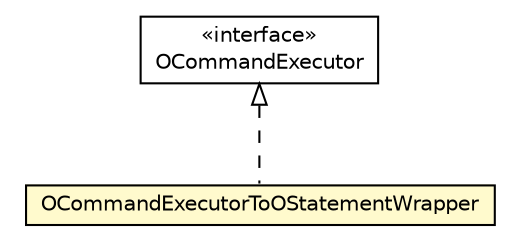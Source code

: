#!/usr/local/bin/dot
#
# Class diagram 
# Generated by UMLGraph version R5_6-24-gf6e263 (http://www.umlgraph.org/)
#

digraph G {
	edge [fontname="Helvetica",fontsize=10,labelfontname="Helvetica",labelfontsize=10];
	node [fontname="Helvetica",fontsize=10,shape=plaintext];
	nodesep=0.25;
	ranksep=0.5;
	// com.orientechnologies.orient.core.command.OCommandExecutor
	c1105995 [label=<<table title="com.orientechnologies.orient.core.command.OCommandExecutor" border="0" cellborder="1" cellspacing="0" cellpadding="2" port="p" href="../command/OCommandExecutor.html">
		<tr><td><table border="0" cellspacing="0" cellpadding="1">
<tr><td align="center" balign="center"> &#171;interface&#187; </td></tr>
<tr><td align="center" balign="center"> OCommandExecutor </td></tr>
		</table></td></tr>
		</table>>, URL="../command/OCommandExecutor.html", fontname="Helvetica", fontcolor="black", fontsize=10.0];
	// com.orientechnologies.orient.core.sql.OCommandExecutorToOStatementWrapper
	c1106081 [label=<<table title="com.orientechnologies.orient.core.sql.OCommandExecutorToOStatementWrapper" border="0" cellborder="1" cellspacing="0" cellpadding="2" port="p" bgcolor="lemonChiffon" href="./OCommandExecutorToOStatementWrapper.html">
		<tr><td><table border="0" cellspacing="0" cellpadding="1">
<tr><td align="center" balign="center"> OCommandExecutorToOStatementWrapper </td></tr>
		</table></td></tr>
		</table>>, URL="./OCommandExecutorToOStatementWrapper.html", fontname="Helvetica", fontcolor="black", fontsize=10.0];
	//com.orientechnologies.orient.core.sql.OCommandExecutorToOStatementWrapper implements com.orientechnologies.orient.core.command.OCommandExecutor
	c1105995:p -> c1106081:p [dir=back,arrowtail=empty,style=dashed];
}

